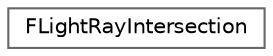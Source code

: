 digraph "Graphical Class Hierarchy"
{
 // INTERACTIVE_SVG=YES
 // LATEX_PDF_SIZE
  bgcolor="transparent";
  edge [fontname=Helvetica,fontsize=10,labelfontname=Helvetica,labelfontsize=10];
  node [fontname=Helvetica,fontsize=10,shape=box,height=0.2,width=0.4];
  rankdir="LR";
  Node0 [id="Node000000",label="FLightRayIntersection",height=0.2,width=0.4,color="grey40", fillcolor="white", style="filled",URL="$d7/d8f/classFLightRayIntersection.html",tooltip="The result of an intersection between a light ray and the scene."];
}

